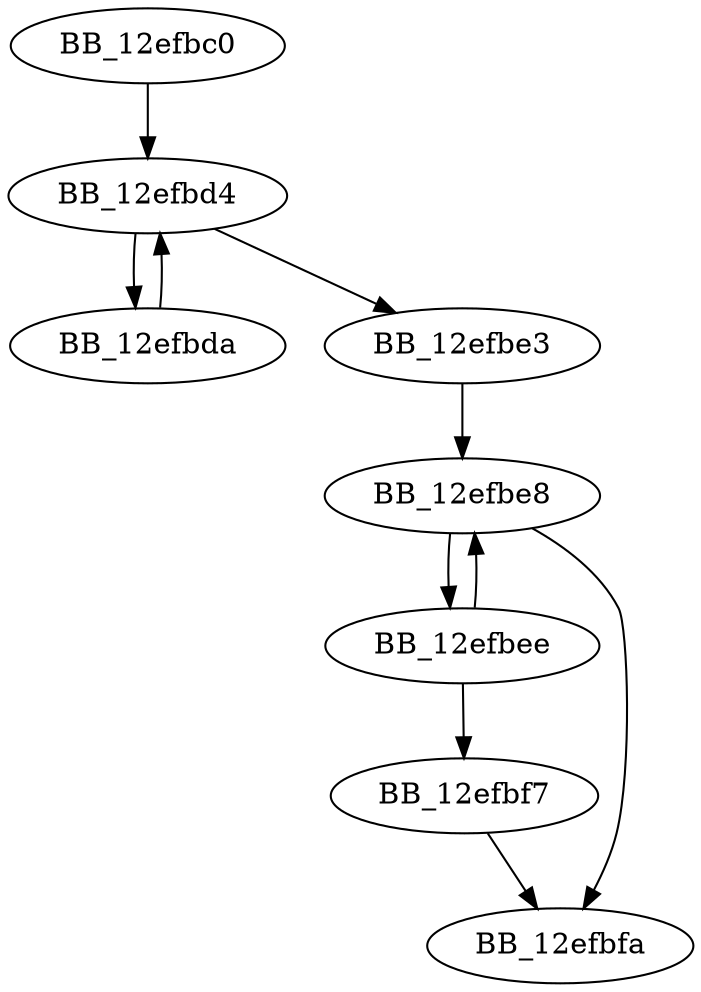 DiGraph _strpbrk{
BB_12efbc0->BB_12efbd4
BB_12efbd4->BB_12efbda
BB_12efbd4->BB_12efbe3
BB_12efbda->BB_12efbd4
BB_12efbe3->BB_12efbe8
BB_12efbe8->BB_12efbee
BB_12efbe8->BB_12efbfa
BB_12efbee->BB_12efbe8
BB_12efbee->BB_12efbf7
BB_12efbf7->BB_12efbfa
}
